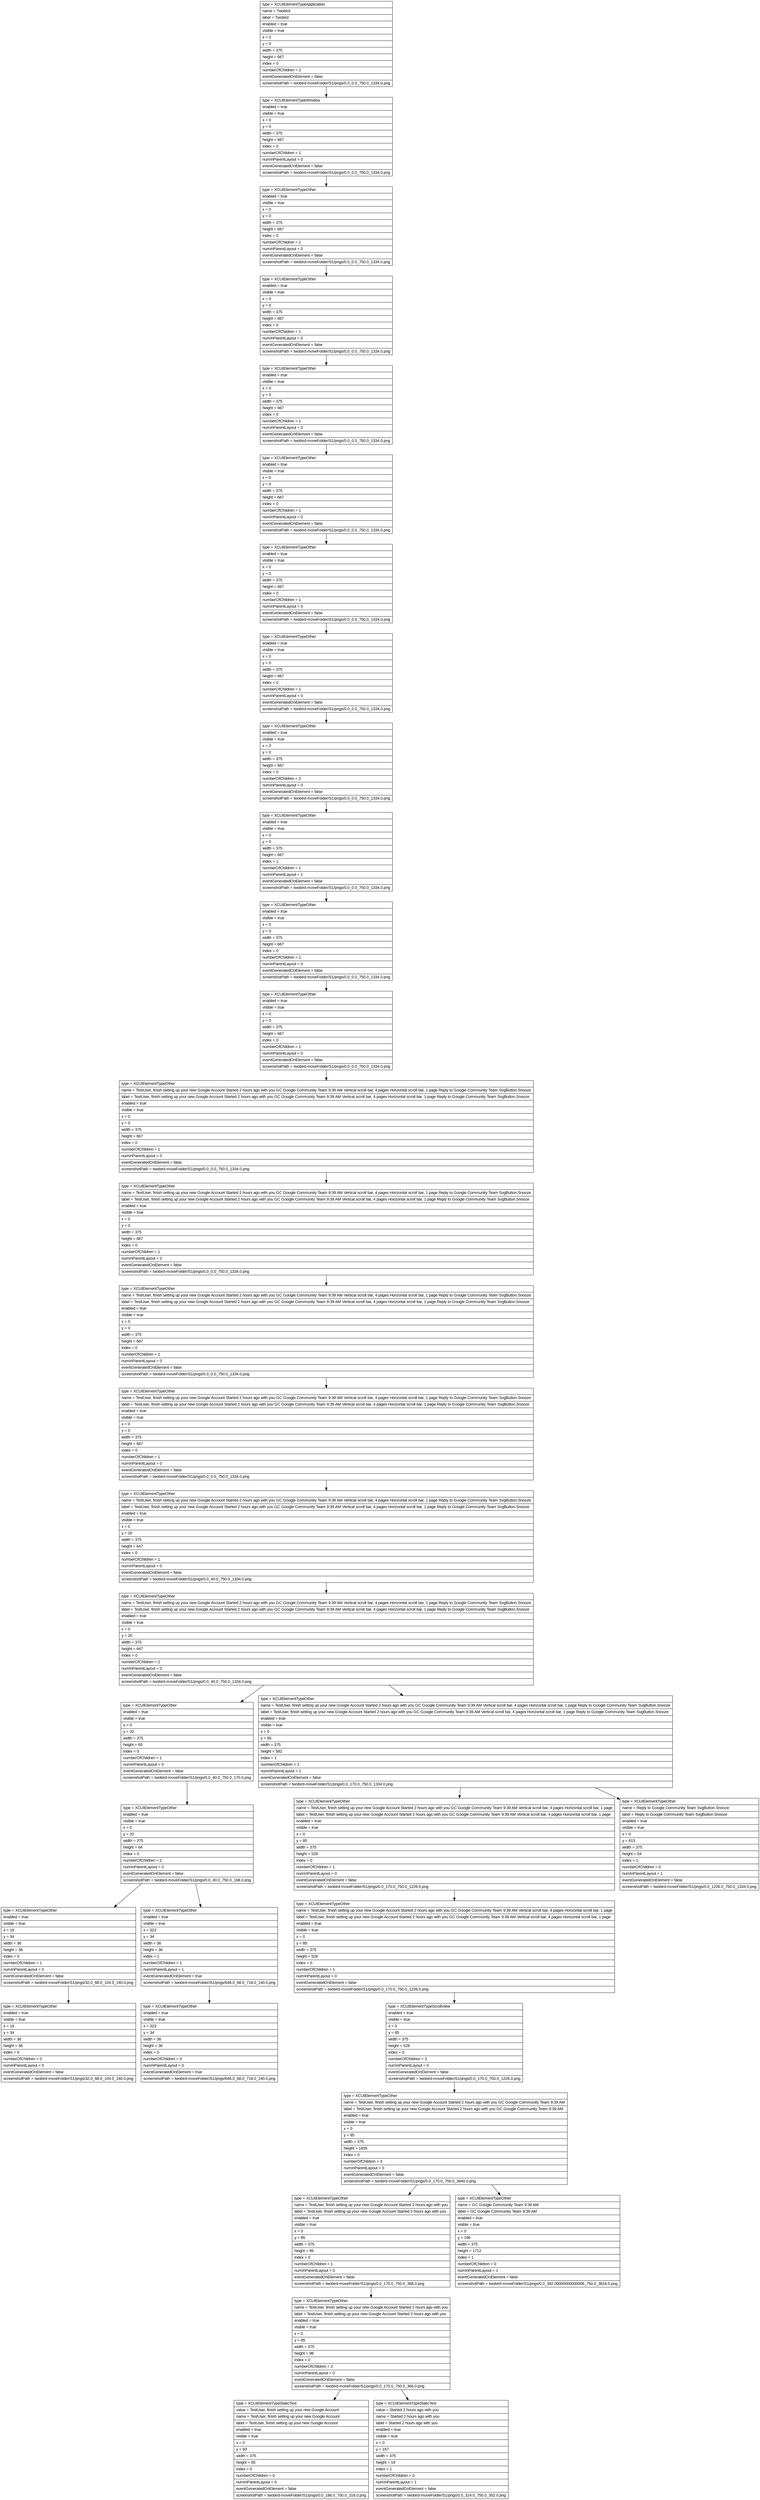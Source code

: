 digraph Layout {

	node [shape=record fontname=Arial];

	0	[label="{type = XCUIElementTypeApplication\l|name = Twobird\l|label = Twobird\l|enabled = true\l|visible = true\l|x = 0\l|y = 0\l|width = 375\l|height = 667\l|index = 0\l|numberOfChildren = 2\l|eventGeneratedOnElement = false \l|screenshotPath = twobird-moveFolder/S1/pngs/0.0_0.0_750.0_1334.0.png\l}"]
	1	[label="{type = XCUIElementTypeWindow\l|enabled = true\l|visible = true\l|x = 0\l|y = 0\l|width = 375\l|height = 667\l|index = 0\l|numberOfChildren = 1\l|numInParentLayout = 0\l|eventGeneratedOnElement = false \l|screenshotPath = twobird-moveFolder/S1/pngs/0.0_0.0_750.0_1334.0.png\l}"]
	2	[label="{type = XCUIElementTypeOther\l|enabled = true\l|visible = true\l|x = 0\l|y = 0\l|width = 375\l|height = 667\l|index = 0\l|numberOfChildren = 1\l|numInParentLayout = 0\l|eventGeneratedOnElement = false \l|screenshotPath = twobird-moveFolder/S1/pngs/0.0_0.0_750.0_1334.0.png\l}"]
	3	[label="{type = XCUIElementTypeOther\l|enabled = true\l|visible = true\l|x = 0\l|y = 0\l|width = 375\l|height = 667\l|index = 0\l|numberOfChildren = 1\l|numInParentLayout = 0\l|eventGeneratedOnElement = false \l|screenshotPath = twobird-moveFolder/S1/pngs/0.0_0.0_750.0_1334.0.png\l}"]
	4	[label="{type = XCUIElementTypeOther\l|enabled = true\l|visible = true\l|x = 0\l|y = 0\l|width = 375\l|height = 667\l|index = 0\l|numberOfChildren = 1\l|numInParentLayout = 0\l|eventGeneratedOnElement = false \l|screenshotPath = twobird-moveFolder/S1/pngs/0.0_0.0_750.0_1334.0.png\l}"]
	5	[label="{type = XCUIElementTypeOther\l|enabled = true\l|visible = true\l|x = 0\l|y = 0\l|width = 375\l|height = 667\l|index = 0\l|numberOfChildren = 1\l|numInParentLayout = 0\l|eventGeneratedOnElement = false \l|screenshotPath = twobird-moveFolder/S1/pngs/0.0_0.0_750.0_1334.0.png\l}"]
	6	[label="{type = XCUIElementTypeOther\l|enabled = true\l|visible = true\l|x = 0\l|y = 0\l|width = 375\l|height = 667\l|index = 0\l|numberOfChildren = 1\l|numInParentLayout = 0\l|eventGeneratedOnElement = false \l|screenshotPath = twobird-moveFolder/S1/pngs/0.0_0.0_750.0_1334.0.png\l}"]
	7	[label="{type = XCUIElementTypeOther\l|enabled = true\l|visible = true\l|x = 0\l|y = 0\l|width = 375\l|height = 667\l|index = 0\l|numberOfChildren = 1\l|numInParentLayout = 0\l|eventGeneratedOnElement = false \l|screenshotPath = twobird-moveFolder/S1/pngs/0.0_0.0_750.0_1334.0.png\l}"]
	8	[label="{type = XCUIElementTypeOther\l|enabled = true\l|visible = true\l|x = 0\l|y = 0\l|width = 375\l|height = 667\l|index = 0\l|numberOfChildren = 2\l|numInParentLayout = 0\l|eventGeneratedOnElement = false \l|screenshotPath = twobird-moveFolder/S1/pngs/0.0_0.0_750.0_1334.0.png\l}"]
	9	[label="{type = XCUIElementTypeOther\l|enabled = true\l|visible = true\l|x = 0\l|y = 0\l|width = 375\l|height = 667\l|index = 1\l|numberOfChildren = 1\l|numInParentLayout = 1\l|eventGeneratedOnElement = false \l|screenshotPath = twobird-moveFolder/S1/pngs/0.0_0.0_750.0_1334.0.png\l}"]
	10	[label="{type = XCUIElementTypeOther\l|enabled = true\l|visible = true\l|x = 0\l|y = 0\l|width = 375\l|height = 667\l|index = 0\l|numberOfChildren = 1\l|numInParentLayout = 0\l|eventGeneratedOnElement = false \l|screenshotPath = twobird-moveFolder/S1/pngs/0.0_0.0_750.0_1334.0.png\l}"]
	11	[label="{type = XCUIElementTypeOther\l|enabled = true\l|visible = true\l|x = 0\l|y = 0\l|width = 375\l|height = 667\l|index = 0\l|numberOfChildren = 1\l|numInParentLayout = 0\l|eventGeneratedOnElement = false \l|screenshotPath = twobird-moveFolder/S1/pngs/0.0_0.0_750.0_1334.0.png\l}"]
	12	[label="{type = XCUIElementTypeOther\l|name = TestUser, finish setting up your new Google Account Started 2 hours ago with you GC Google Community Team  9:39 AM Vertical scroll bar, 4 pages Horizontal scroll bar, 1 page Reply to Google Community Team SvgButton.Snooze\l|label = TestUser, finish setting up your new Google Account Started 2 hours ago with you GC Google Community Team  9:39 AM Vertical scroll bar, 4 pages Horizontal scroll bar, 1 page Reply to Google Community Team SvgButton.Snooze\l|enabled = true\l|visible = true\l|x = 0\l|y = 0\l|width = 375\l|height = 667\l|index = 0\l|numberOfChildren = 1\l|numInParentLayout = 0\l|eventGeneratedOnElement = false \l|screenshotPath = twobird-moveFolder/S1/pngs/0.0_0.0_750.0_1334.0.png\l}"]
	13	[label="{type = XCUIElementTypeOther\l|name = TestUser, finish setting up your new Google Account Started 2 hours ago with you GC Google Community Team  9:39 AM Vertical scroll bar, 4 pages Horizontal scroll bar, 1 page Reply to Google Community Team SvgButton.Snooze\l|label = TestUser, finish setting up your new Google Account Started 2 hours ago with you GC Google Community Team  9:39 AM Vertical scroll bar, 4 pages Horizontal scroll bar, 1 page Reply to Google Community Team SvgButton.Snooze\l|enabled = true\l|visible = true\l|x = 0\l|y = 0\l|width = 375\l|height = 667\l|index = 0\l|numberOfChildren = 1\l|numInParentLayout = 0\l|eventGeneratedOnElement = false \l|screenshotPath = twobird-moveFolder/S1/pngs/0.0_0.0_750.0_1334.0.png\l}"]
	14	[label="{type = XCUIElementTypeOther\l|name = TestUser, finish setting up your new Google Account Started 2 hours ago with you GC Google Community Team  9:39 AM Vertical scroll bar, 4 pages Horizontal scroll bar, 1 page Reply to Google Community Team SvgButton.Snooze\l|label = TestUser, finish setting up your new Google Account Started 2 hours ago with you GC Google Community Team  9:39 AM Vertical scroll bar, 4 pages Horizontal scroll bar, 1 page Reply to Google Community Team SvgButton.Snooze\l|enabled = true\l|visible = true\l|x = 0\l|y = 0\l|width = 375\l|height = 667\l|index = 0\l|numberOfChildren = 1\l|numInParentLayout = 0\l|eventGeneratedOnElement = false \l|screenshotPath = twobird-moveFolder/S1/pngs/0.0_0.0_750.0_1334.0.png\l}"]
	15	[label="{type = XCUIElementTypeOther\l|name = TestUser, finish setting up your new Google Account Started 2 hours ago with you GC Google Community Team  9:39 AM Vertical scroll bar, 4 pages Horizontal scroll bar, 1 page Reply to Google Community Team SvgButton.Snooze\l|label = TestUser, finish setting up your new Google Account Started 2 hours ago with you GC Google Community Team  9:39 AM Vertical scroll bar, 4 pages Horizontal scroll bar, 1 page Reply to Google Community Team SvgButton.Snooze\l|enabled = true\l|visible = true\l|x = 0\l|y = 0\l|width = 375\l|height = 667\l|index = 0\l|numberOfChildren = 1\l|numInParentLayout = 0\l|eventGeneratedOnElement = false \l|screenshotPath = twobird-moveFolder/S1/pngs/0.0_0.0_750.0_1334.0.png\l}"]
	16	[label="{type = XCUIElementTypeOther\l|name = TestUser, finish setting up your new Google Account Started 2 hours ago with you GC Google Community Team  9:39 AM Vertical scroll bar, 4 pages Horizontal scroll bar, 1 page Reply to Google Community Team SvgButton.Snooze\l|label = TestUser, finish setting up your new Google Account Started 2 hours ago with you GC Google Community Team  9:39 AM Vertical scroll bar, 4 pages Horizontal scroll bar, 1 page Reply to Google Community Team SvgButton.Snooze\l|enabled = true\l|visible = true\l|x = 0\l|y = 20\l|width = 375\l|height = 647\l|index = 0\l|numberOfChildren = 1\l|numInParentLayout = 0\l|eventGeneratedOnElement = false \l|screenshotPath = twobird-moveFolder/S1/pngs/0.0_40.0_750.0_1334.0.png\l}"]
	17	[label="{type = XCUIElementTypeOther\l|name = TestUser, finish setting up your new Google Account Started 2 hours ago with you GC Google Community Team  9:39 AM Vertical scroll bar, 4 pages Horizontal scroll bar, 1 page Reply to Google Community Team SvgButton.Snooze\l|label = TestUser, finish setting up your new Google Account Started 2 hours ago with you GC Google Community Team  9:39 AM Vertical scroll bar, 4 pages Horizontal scroll bar, 1 page Reply to Google Community Team SvgButton.Snooze\l|enabled = true\l|visible = true\l|x = 0\l|y = 20\l|width = 375\l|height = 647\l|index = 0\l|numberOfChildren = 2\l|numInParentLayout = 0\l|eventGeneratedOnElement = false \l|screenshotPath = twobird-moveFolder/S1/pngs/0.0_40.0_750.0_1334.0.png\l}"]
	18	[label="{type = XCUIElementTypeOther\l|enabled = true\l|visible = true\l|x = 0\l|y = 20\l|width = 375\l|height = 65\l|index = 0\l|numberOfChildren = 1\l|numInParentLayout = 0\l|eventGeneratedOnElement = false \l|screenshotPath = twobird-moveFolder/S1/pngs/0.0_40.0_750.0_170.0.png\l}"]
	19	[label="{type = XCUIElementTypeOther\l|name = TestUser, finish setting up your new Google Account Started 2 hours ago with you GC Google Community Team  9:39 AM Vertical scroll bar, 4 pages Horizontal scroll bar, 1 page Reply to Google Community Team SvgButton.Snooze\l|label = TestUser, finish setting up your new Google Account Started 2 hours ago with you GC Google Community Team  9:39 AM Vertical scroll bar, 4 pages Horizontal scroll bar, 1 page Reply to Google Community Team SvgButton.Snooze\l|enabled = true\l|visible = true\l|x = 0\l|y = 85\l|width = 375\l|height = 582\l|index = 1\l|numberOfChildren = 2\l|numInParentLayout = 1\l|eventGeneratedOnElement = false \l|screenshotPath = twobird-moveFolder/S1/pngs/0.0_170.0_750.0_1334.0.png\l}"]
	20	[label="{type = XCUIElementTypeOther\l|enabled = true\l|visible = true\l|x = 0\l|y = 20\l|width = 375\l|height = 64\l|index = 0\l|numberOfChildren = 2\l|numInParentLayout = 0\l|eventGeneratedOnElement = false \l|screenshotPath = twobird-moveFolder/S1/pngs/0.0_40.0_750.0_168.0.png\l}"]
	21	[label="{type = XCUIElementTypeOther\l|name = TestUser, finish setting up your new Google Account Started 2 hours ago with you GC Google Community Team  9:39 AM Vertical scroll bar, 4 pages Horizontal scroll bar, 1 page\l|label = TestUser, finish setting up your new Google Account Started 2 hours ago with you GC Google Community Team  9:39 AM Vertical scroll bar, 4 pages Horizontal scroll bar, 1 page\l|enabled = true\l|visible = true\l|x = 0\l|y = 85\l|width = 375\l|height = 528\l|index = 0\l|numberOfChildren = 1\l|numInParentLayout = 0\l|eventGeneratedOnElement = false \l|screenshotPath = twobird-moveFolder/S1/pngs/0.0_170.0_750.0_1226.0.png\l}"]
	22	[label="{type = XCUIElementTypeOther\l|name = Reply to Google Community Team SvgButton.Snooze\l|label = Reply to Google Community Team SvgButton.Snooze\l|enabled = true\l|visible = true\l|x = 0\l|y = 613\l|width = 375\l|height = 54\l|index = 1\l|numberOfChildren = 0\l|numInParentLayout = 1\l|eventGeneratedOnElement = false \l|screenshotPath = twobird-moveFolder/S1/pngs/0.0_1226.0_750.0_1334.0.png\l}"]
	23	[label="{type = XCUIElementTypeOther\l|enabled = true\l|visible = true\l|x = 16\l|y = 34\l|width = 36\l|height = 36\l|index = 0\l|numberOfChildren = 1\l|numInParentLayout = 0\l|eventGeneratedOnElement = false \l|screenshotPath = twobird-moveFolder/S1/pngs/32.0_68.0_104.0_140.0.png\l}"]
	24	[label="{type = XCUIElementTypeOther\l|enabled = true\l|visible = true\l|x = 323\l|y = 34\l|width = 36\l|height = 36\l|index = 1\l|numberOfChildren = 1\l|numInParentLayout = 1\l|eventGeneratedOnElement = true \l|screenshotPath = twobird-moveFolder/S1/pngs/646.0_68.0_718.0_140.0.png\l}"]
	25	[label="{type = XCUIElementTypeOther\l|name = TestUser, finish setting up your new Google Account Started 2 hours ago with you GC Google Community Team  9:39 AM Vertical scroll bar, 4 pages Horizontal scroll bar, 1 page\l|label = TestUser, finish setting up your new Google Account Started 2 hours ago with you GC Google Community Team  9:39 AM Vertical scroll bar, 4 pages Horizontal scroll bar, 1 page\l|enabled = true\l|visible = true\l|x = 0\l|y = 85\l|width = 375\l|height = 528\l|index = 0\l|numberOfChildren = 1\l|numInParentLayout = 0\l|eventGeneratedOnElement = false \l|screenshotPath = twobird-moveFolder/S1/pngs/0.0_170.0_750.0_1226.0.png\l}"]
	26	[label="{type = XCUIElementTypeOther\l|enabled = true\l|visible = true\l|x = 16\l|y = 34\l|width = 36\l|height = 36\l|index = 0\l|numberOfChildren = 0\l|numInParentLayout = 0\l|eventGeneratedOnElement = false \l|screenshotPath = twobird-moveFolder/S1/pngs/32.0_68.0_104.0_140.0.png\l}"]
	27	[label="{type = XCUIElementTypeOther\l|enabled = true\l|visible = true\l|x = 323\l|y = 34\l|width = 36\l|height = 36\l|index = 0\l|numberOfChildren = 0\l|numInParentLayout = 0\l|eventGeneratedOnElement = true \l|screenshotPath = twobird-moveFolder/S1/pngs/646.0_68.0_718.0_140.0.png\l}"]
	28	[label="{type = XCUIElementTypeScrollView\l|enabled = true\l|visible = true\l|x = 0\l|y = 85\l|width = 375\l|height = 528\l|index = 0\l|numberOfChildren = 3\l|numInParentLayout = 0\l|eventGeneratedOnElement = false \l|screenshotPath = twobird-moveFolder/S1/pngs/0.0_170.0_750.0_1226.0.png\l}"]
	29	[label="{type = XCUIElementTypeOther\l|name = TestUser, finish setting up your new Google Account Started 2 hours ago with you GC Google Community Team  9:39 AM\l|label = TestUser, finish setting up your new Google Account Started 2 hours ago with you GC Google Community Team  9:39 AM\l|enabled = true\l|visible = true\l|x = 0\l|y = 85\l|width = 375\l|height = 1835\l|index = 0\l|numberOfChildren = 3\l|numInParentLayout = 0\l|eventGeneratedOnElement = false \l|screenshotPath = twobird-moveFolder/S1/pngs/0.0_170.0_750.0_3840.0.png\l}"]
	30	[label="{type = XCUIElementTypeOther\l|name = TestUser, finish setting up your new Google Account Started 2 hours ago with you\l|label = TestUser, finish setting up your new Google Account Started 2 hours ago with you\l|enabled = true\l|visible = true\l|x = 0\l|y = 85\l|width = 375\l|height = 99\l|index = 0\l|numberOfChildren = 1\l|numInParentLayout = 0\l|eventGeneratedOnElement = false \l|screenshotPath = twobird-moveFolder/S1/pngs/0.0_170.0_750.0_368.0.png\l}"]
	31	[label="{type = XCUIElementTypeOther\l|name = GC Google Community Team  9:39 AM\l|label = GC Google Community Team  9:39 AM\l|enabled = true\l|visible = true\l|x = 0\l|y = 196\l|width = 375\l|height = 1712\l|index = 1\l|numberOfChildren = 0\l|numInParentLayout = 1\l|eventGeneratedOnElement = false \l|screenshotPath = twobird-moveFolder/S1/pngs/0.0_392.00000000000006_750.0_3816.0.png\l}"]
	32	[label="{type = XCUIElementTypeOther\l|name = TestUser, finish setting up your new Google Account Started 2 hours ago with you\l|label = TestUser, finish setting up your new Google Account Started 2 hours ago with you\l|enabled = true\l|visible = true\l|x = 0\l|y = 85\l|width = 375\l|height = 98\l|index = 0\l|numberOfChildren = 2\l|numInParentLayout = 0\l|eventGeneratedOnElement = false \l|screenshotPath = twobird-moveFolder/S1/pngs/0.0_170.0_750.0_366.0.png\l}"]
	33	[label="{type = XCUIElementTypeStaticText\l|value = TestUser, finish setting up your new Google Account\l|name = TestUser, finish setting up your new Google Account\l|label = TestUser, finish setting up your new Google Account\l|enabled = true\l|visible = true\l|x = 0\l|y = 93\l|width = 375\l|height = 65\l|index = 0\l|numberOfChildren = 0\l|numInParentLayout = 0\l|eventGeneratedOnElement = false \l|screenshotPath = twobird-moveFolder/S1/pngs/0.0_186.0_750.0_316.0.png\l}"]
	34	[label="{type = XCUIElementTypeStaticText\l|value = Started 2 hours ago with you\l|name = Started 2 hours ago with you\l|label = Started 2 hours ago with you\l|enabled = true\l|visible = true\l|x = 0\l|y = 157\l|width = 375\l|height = 19\l|index = 1\l|numberOfChildren = 0\l|numInParentLayout = 1\l|eventGeneratedOnElement = false \l|screenshotPath = twobird-moveFolder/S1/pngs/0.0_314.0_750.0_352.0.png\l}"]


	0 -> 1
	1 -> 2
	2 -> 3
	3 -> 4
	4 -> 5
	5 -> 6
	6 -> 7
	7 -> 8
	8 -> 9
	9 -> 10
	10 -> 11
	11 -> 12
	12 -> 13
	13 -> 14
	14 -> 15
	15 -> 16
	16 -> 17
	17 -> 18
	17 -> 19
	18 -> 20
	19 -> 21
	19 -> 22
	20 -> 23
	20 -> 24
	21 -> 25
	23 -> 26
	24 -> 27
	25 -> 28
	28 -> 29
	29 -> 30
	29 -> 31
	30 -> 32
	32 -> 33
	32 -> 34


}